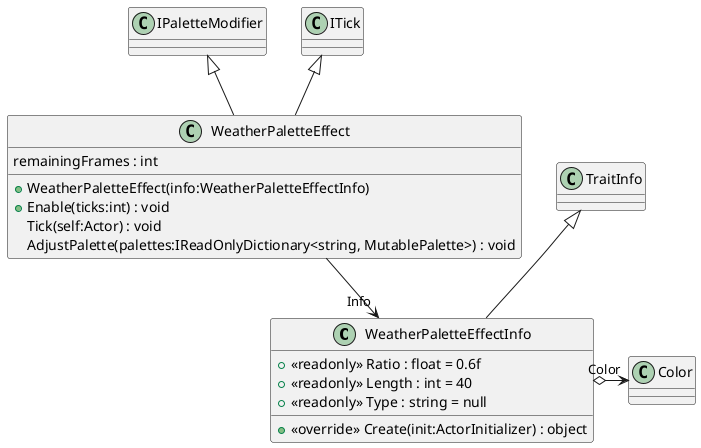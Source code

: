 @startuml
class WeatherPaletteEffectInfo {
    + <<readonly>> Ratio : float = 0.6f
    + <<readonly>> Length : int = 40
    + <<readonly>> Type : string = null
    + <<override>> Create(init:ActorInitializer) : object
}
class WeatherPaletteEffect {
    remainingFrames : int
    + WeatherPaletteEffect(info:WeatherPaletteEffectInfo)
    + Enable(ticks:int) : void
    Tick(self:Actor) : void
    AdjustPalette(palettes:IReadOnlyDictionary<string, MutablePalette>) : void
}
TraitInfo <|-- WeatherPaletteEffectInfo
WeatherPaletteEffectInfo o-> "Color" Color
IPaletteModifier <|-- WeatherPaletteEffect
ITick <|-- WeatherPaletteEffect
WeatherPaletteEffect --> "Info" WeatherPaletteEffectInfo
@enduml

